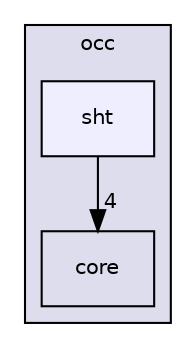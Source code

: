 digraph "/home/runner/work/occ/occ/include/occ/sht" {
  bgcolor=transparent;
  compound=true
  node [ fontsize="10", fontname="Helvetica"];
  edge [ labelfontsize="10", labelfontname="Helvetica"];
  subgraph clusterdir_8b7861ad11e4db9a5e6a6da237b17e56 {
    graph [ bgcolor="#ddddee", pencolor="black", label="occ" fontname="Helvetica", fontsize="10", URL="dir_8b7861ad11e4db9a5e6a6da237b17e56.html"]
  dir_a9a9bd00ca35510371062c24de1517b5 [shape=box label="core" URL="dir_a9a9bd00ca35510371062c24de1517b5.html"];
  dir_c8d8043c34a1a39f98e9e96df9482495 [shape=box, label="sht", style="filled", fillcolor="#eeeeff", pencolor="black", URL="dir_c8d8043c34a1a39f98e9e96df9482495.html"];
  }
  dir_c8d8043c34a1a39f98e9e96df9482495->dir_a9a9bd00ca35510371062c24de1517b5 [headlabel="4", labeldistance=1.5 headhref="dir_000013_000003.html"];
}
